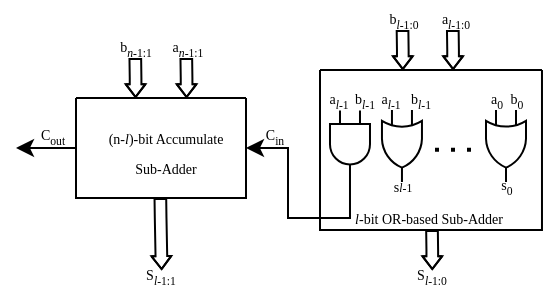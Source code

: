 <mxfile version="25.0.2">
  <diagram name="Page-1" id="gLhEkjS78GMVC5pyKy-v">
    <mxGraphModel dx="798" dy="237" grid="1" gridSize="10" guides="1" tooltips="1" connect="1" arrows="1" fold="1" page="0" pageScale="1" pageWidth="827" pageHeight="1169" background="#ffffff" math="0" shadow="0">
      <root>
        <mxCell id="0" />
        <mxCell id="1" parent="0" />
        <mxCell id="1kB6OxGuHtjADMAQv413-17" value="" style="verticalLabelPosition=bottom;shadow=0;dashed=0;align=center;html=1;verticalAlign=top;shape=mxgraph.electrical.logic_gates.logic_gate;operation=or;rotation=90;" vertex="1" parent="1">
          <mxGeometry x="54.99" y="278.03" width="35.98" height="20" as="geometry" />
        </mxCell>
        <mxCell id="1kB6OxGuHtjADMAQv413-28" style="edgeStyle=orthogonalEdgeStyle;rounded=0;orthogonalLoop=1;jettySize=auto;html=1;exitX=1;exitY=0.5;exitDx=0;exitDy=0;exitPerimeter=0;entryX=1;entryY=0.5;entryDx=0;entryDy=0;" edge="1" parent="1" source="1kB6OxGuHtjADMAQv413-18" target="1kB6OxGuHtjADMAQv413-25">
          <mxGeometry relative="1" as="geometry" />
        </mxCell>
        <mxCell id="1kB6OxGuHtjADMAQv413-18" value="" style="verticalLabelPosition=bottom;shadow=0;dashed=0;align=center;html=1;verticalAlign=top;shape=mxgraph.electrical.logic_gates.logic_gate;operation=and;rotation=90;" vertex="1" parent="1">
          <mxGeometry x="30.12" y="277.13" width="33.75" height="20" as="geometry" />
        </mxCell>
        <mxCell id="1kB6OxGuHtjADMAQv413-21" value="" style="swimlane;startSize=0;" vertex="1" parent="1">
          <mxGeometry x="32" y="250" width="110.99" height="80" as="geometry" />
        </mxCell>
        <mxCell id="1kB6OxGuHtjADMAQv413-50" value="&lt;font style=&quot;font-size: 7px;&quot; face=&quot;Times New Roman&quot;&gt;&lt;font style=&quot;&quot;&gt;b&lt;/font&gt;&lt;font style=&quot;&quot;&gt;&lt;sub&gt;&lt;i style=&quot;&quot;&gt;l&lt;/i&gt;-1&lt;/sub&gt;&lt;/font&gt;&lt;/font&gt;" style="text;html=1;align=center;verticalAlign=middle;whiteSpace=wrap;rounded=0;" vertex="1" parent="1kB6OxGuHtjADMAQv413-21">
          <mxGeometry x="42.5" y="8" width="15" height="10" as="geometry" />
        </mxCell>
        <mxCell id="1kB6OxGuHtjADMAQv413-51" value="&lt;font style=&quot;font-size: 7px;&quot; face=&quot;Times New Roman&quot;&gt;&lt;font style=&quot;&quot;&gt;a&lt;/font&gt;&lt;font style=&quot;&quot;&gt;&lt;sub&gt;&lt;i style=&quot;&quot;&gt;l&lt;/i&gt;-1&lt;/sub&gt;&lt;/font&gt;&lt;/font&gt;" style="text;html=1;align=center;verticalAlign=middle;whiteSpace=wrap;rounded=0;" vertex="1" parent="1kB6OxGuHtjADMAQv413-21">
          <mxGeometry x="27.5" y="8" width="15" height="10" as="geometry" />
        </mxCell>
        <mxCell id="1kB6OxGuHtjADMAQv413-52" value="&lt;font style=&quot;font-size: 7px;&quot; face=&quot;Times New Roman&quot;&gt;&lt;font style=&quot;&quot;&gt;b&lt;/font&gt;&lt;font style=&quot;&quot;&gt;&lt;sub&gt;&lt;i style=&quot;&quot;&gt;l&lt;/i&gt;-1&lt;/sub&gt;&lt;/font&gt;&lt;/font&gt;" style="text;html=1;align=center;verticalAlign=middle;whiteSpace=wrap;rounded=0;" vertex="1" parent="1kB6OxGuHtjADMAQv413-21">
          <mxGeometry x="14.5" y="8" width="15" height="10" as="geometry" />
        </mxCell>
        <mxCell id="1kB6OxGuHtjADMAQv413-53" value="&lt;font style=&quot;font-size: 7px;&quot; face=&quot;Times New Roman&quot;&gt;&lt;font style=&quot;&quot;&gt;a&lt;/font&gt;&lt;font style=&quot;&quot;&gt;&lt;sub&gt;&lt;i style=&quot;&quot;&gt;l&lt;/i&gt;-1&lt;/sub&gt;&lt;/font&gt;&lt;/font&gt;" style="text;html=1;align=center;verticalAlign=middle;whiteSpace=wrap;rounded=0;" vertex="1" parent="1kB6OxGuHtjADMAQv413-21">
          <mxGeometry x="1.5" y="8" width="15" height="10" as="geometry" />
        </mxCell>
        <mxCell id="1kB6OxGuHtjADMAQv413-54" value="&lt;font style=&quot;font-size: 7px;&quot; face=&quot;Times New Roman&quot;&gt;&lt;i style=&quot;&quot;&gt;l&lt;/i&gt;-bit OR-based Sub-Adder&lt;/font&gt;" style="text;html=1;align=center;verticalAlign=middle;whiteSpace=wrap;rounded=0;" vertex="1" parent="1kB6OxGuHtjADMAQv413-21">
          <mxGeometry x="12.38" y="73" width="85.25" as="geometry" />
        </mxCell>
        <mxCell id="1kB6OxGuHtjADMAQv413-68" value="" style="verticalLabelPosition=bottom;shadow=0;dashed=0;align=center;html=1;verticalAlign=top;shape=mxgraph.electrical.logic_gates.logic_gate;operation=or;rotation=90;" vertex="1" parent="1kB6OxGuHtjADMAQv413-21">
          <mxGeometry x="75.01" y="28" width="35.98" height="20" as="geometry" />
        </mxCell>
        <mxCell id="1kB6OxGuHtjADMAQv413-20" value="" style="endArrow=none;dashed=1;html=1;dashPattern=1 3;strokeWidth=2;rounded=0;" edge="1" parent="1kB6OxGuHtjADMAQv413-21">
          <mxGeometry width="50" height="50" relative="1" as="geometry">
            <mxPoint x="57.5" y="39.86" as="sourcePoint" />
            <mxPoint x="77.5" y="39.86" as="targetPoint" />
            <Array as="points">
              <mxPoint x="67.5" y="39.86" />
            </Array>
          </mxGeometry>
        </mxCell>
        <mxCell id="1kB6OxGuHtjADMAQv413-75" value="&lt;font style=&quot;font-size: 7px;&quot; face=&quot;Times New Roman&quot;&gt;&lt;font style=&quot;&quot;&gt;b&lt;sub style=&quot;&quot;&gt;0&lt;/sub&gt;&lt;/font&gt;&lt;/font&gt;" style="text;html=1;align=center;verticalAlign=middle;whiteSpace=wrap;rounded=0;" vertex="1" parent="1kB6OxGuHtjADMAQv413-21">
          <mxGeometry x="91.01" y="8" width="15" height="10" as="geometry" />
        </mxCell>
        <mxCell id="1kB6OxGuHtjADMAQv413-76" value="&lt;font style=&quot;font-size: 7px;&quot; face=&quot;Times New Roman&quot;&gt;&lt;font style=&quot;&quot;&gt;a&lt;sub&gt;0&lt;/sub&gt;&lt;/font&gt;&lt;/font&gt;" style="text;html=1;align=center;verticalAlign=middle;whiteSpace=wrap;rounded=0;" vertex="1" parent="1kB6OxGuHtjADMAQv413-21">
          <mxGeometry x="81.01" y="8" width="15" height="10" as="geometry" />
        </mxCell>
        <mxCell id="1kB6OxGuHtjADMAQv413-77" value="&lt;font style=&quot;&quot; face=&quot;Times New Roman&quot;&gt;&lt;font style=&quot;font-size: 7px;&quot;&gt;s&lt;sub style=&quot;&quot;&gt;0&lt;/sub&gt;&lt;/font&gt;&lt;/font&gt;" style="text;html=1;align=center;verticalAlign=middle;whiteSpace=wrap;rounded=0;" vertex="1" parent="1kB6OxGuHtjADMAQv413-21">
          <mxGeometry x="85.5" y="51" width="15" height="10" as="geometry" />
        </mxCell>
        <mxCell id="1kB6OxGuHtjADMAQv413-78" value="&lt;font style=&quot;&quot; face=&quot;Times New Roman&quot;&gt;&lt;font style=&quot;font-size: 7px;&quot;&gt;s&lt;/font&gt;&lt;font style=&quot;font-size: 5.833px;&quot;&gt;&lt;i&gt;l&lt;/i&gt;-1&lt;/font&gt;&lt;/font&gt;" style="text;html=1;align=center;verticalAlign=middle;whiteSpace=wrap;rounded=0;" vertex="1" parent="1kB6OxGuHtjADMAQv413-21">
          <mxGeometry x="34.0" y="52" width="15" height="10" as="geometry" />
        </mxCell>
        <mxCell id="1kB6OxGuHtjADMAQv413-62" style="edgeStyle=orthogonalEdgeStyle;rounded=0;orthogonalLoop=1;jettySize=auto;html=1;exitX=0;exitY=0.5;exitDx=0;exitDy=0;" edge="1" parent="1" source="1kB6OxGuHtjADMAQv413-25">
          <mxGeometry relative="1" as="geometry">
            <mxPoint x="-120" y="288.907" as="targetPoint" />
          </mxGeometry>
        </mxCell>
        <mxCell id="1kB6OxGuHtjADMAQv413-25" value="" style="swimlane;startSize=0;" vertex="1" parent="1">
          <mxGeometry x="-90" y="264" width="85" height="50" as="geometry" />
        </mxCell>
        <mxCell id="1kB6OxGuHtjADMAQv413-56" value="&lt;font style=&quot;font-size: 7px;&quot;&gt;&lt;span style=&quot;font-family: &amp;quot;Times New Roman&amp;quot;;&quot;&gt;(n-&lt;/span&gt;&lt;i style=&quot;font-family: &amp;quot;Times New Roman&amp;quot;;&quot;&gt;l&lt;/i&gt;&lt;span style=&quot;font-family: &amp;quot;Times New Roman&amp;quot;;&quot;&gt;)-bit Accumulate Sub-Adder&lt;/span&gt;&lt;/font&gt;" style="text;html=1;align=center;verticalAlign=middle;whiteSpace=wrap;rounded=0;" vertex="1" parent="1kB6OxGuHtjADMAQv413-25">
          <mxGeometry x="10" y="18.5" width="70" height="15" as="geometry" />
        </mxCell>
        <mxCell id="1kB6OxGuHtjADMAQv413-29" value="&lt;font face=&quot;Times New Roman&quot; style=&quot;font-size: 7px;&quot;&gt;C&lt;sub&gt;in&lt;/sub&gt;&lt;/font&gt;" style="text;html=1;align=center;verticalAlign=middle;resizable=0;points=[];autosize=1;strokeColor=none;fillColor=none;" vertex="1" parent="1">
          <mxGeometry x="-6" y="266" width="30" height="30" as="geometry" />
        </mxCell>
        <mxCell id="1kB6OxGuHtjADMAQv413-30" value="" style="shape=flexArrow;endArrow=classic;html=1;rounded=0;endWidth=3.052;endSize=1.812;width=5.833;strokeWidth=1;" edge="1" parent="1">
          <mxGeometry width="50" height="50" relative="1" as="geometry">
            <mxPoint x="-47.82" y="314" as="sourcePoint" />
            <mxPoint x="-47.18" y="350" as="targetPoint" />
            <Array as="points">
              <mxPoint x="-47.68" y="324" />
            </Array>
          </mxGeometry>
        </mxCell>
        <mxCell id="1kB6OxGuHtjADMAQv413-31" value="" style="shape=flexArrow;endArrow=classic;html=1;rounded=0;endWidth=3.052;endSize=1.812;width=5.833;strokeWidth=1;" edge="1" parent="1">
          <mxGeometry width="50" height="50" relative="1" as="geometry">
            <mxPoint x="88.0" y="330" as="sourcePoint" />
            <mxPoint x="88.14" y="350" as="targetPoint" />
            <Array as="points">
              <mxPoint x="88.14" y="340" />
            </Array>
          </mxGeometry>
        </mxCell>
        <mxCell id="1kB6OxGuHtjADMAQv413-32" value="" style="shape=flexArrow;endArrow=classic;html=1;rounded=0;endWidth=3.052;endSize=1.812;width=5.833;strokeWidth=1;" edge="1" parent="1">
          <mxGeometry width="50" height="50" relative="1" as="geometry">
            <mxPoint x="-60.35" y="244" as="sourcePoint" />
            <mxPoint x="-60.21" y="264" as="targetPoint" />
            <Array as="points">
              <mxPoint x="-60.21" y="254" />
            </Array>
          </mxGeometry>
        </mxCell>
        <mxCell id="1kB6OxGuHtjADMAQv413-33" value="" style="shape=flexArrow;endArrow=classic;html=1;rounded=0;endWidth=3.052;endSize=1.812;width=5.833;strokeWidth=1;" edge="1" parent="1">
          <mxGeometry width="50" height="50" relative="1" as="geometry">
            <mxPoint x="-34.85" y="244" as="sourcePoint" />
            <mxPoint x="-34.71" y="264" as="targetPoint" />
            <Array as="points">
              <mxPoint x="-34.71" y="254" />
            </Array>
          </mxGeometry>
        </mxCell>
        <mxCell id="1kB6OxGuHtjADMAQv413-35" value="" style="shape=flexArrow;endArrow=classic;html=1;rounded=0;endWidth=3.052;endSize=1.812;width=5.833;strokeWidth=1;" edge="1" parent="1">
          <mxGeometry width="50" height="50" relative="1" as="geometry">
            <mxPoint x="73.26" y="230" as="sourcePoint" />
            <mxPoint x="73.4" y="250" as="targetPoint" />
            <Array as="points">
              <mxPoint x="73.4" y="240" />
            </Array>
          </mxGeometry>
        </mxCell>
        <mxCell id="1kB6OxGuHtjADMAQv413-36" value="" style="shape=flexArrow;endArrow=classic;html=1;rounded=0;endWidth=3.052;endSize=1.812;width=5.833;strokeWidth=1;" edge="1" parent="1">
          <mxGeometry width="50" height="50" relative="1" as="geometry">
            <mxPoint x="98.4" y="230" as="sourcePoint" />
            <mxPoint x="98.54" y="250" as="targetPoint" />
            <Array as="points">
              <mxPoint x="98.54" y="240" />
            </Array>
          </mxGeometry>
        </mxCell>
        <mxCell id="1kB6OxGuHtjADMAQv413-59" value="&lt;font face=&quot;Times New Roman&quot; style=&quot;font-size: 7px;&quot;&gt;C&lt;sub&gt;out&lt;/sub&gt;&lt;/font&gt;" style="text;html=1;align=center;verticalAlign=middle;resizable=0;points=[];autosize=1;strokeColor=none;fillColor=none;" vertex="1" parent="1">
          <mxGeometry x="-122" y="266" width="40" height="30" as="geometry" />
        </mxCell>
        <mxCell id="1kB6OxGuHtjADMAQv413-63" value="&lt;font style=&quot;font-size: 7px;&quot; face=&quot;Times New Roman&quot;&gt;&lt;font style=&quot;&quot;&gt;S&lt;/font&gt;&lt;font style=&quot;&quot;&gt;&lt;sub&gt;&lt;i style=&quot;&quot;&gt;l&lt;/i&gt;-1:0&lt;/sub&gt;&lt;/font&gt;&lt;/font&gt;" style="text;html=1;align=center;verticalAlign=middle;whiteSpace=wrap;rounded=0;" vertex="1" parent="1">
          <mxGeometry x="77.75" y="346" width="19.5" height="10" as="geometry" />
        </mxCell>
        <mxCell id="1kB6OxGuHtjADMAQv413-64" value="&lt;font style=&quot;font-size: 7px;&quot; face=&quot;Times New Roman&quot;&gt;&lt;font style=&quot;&quot;&gt;S&lt;/font&gt;&lt;font style=&quot;&quot;&gt;&lt;sub&gt;&lt;i style=&quot;&quot;&gt;l&lt;/i&gt;-1:1&lt;/sub&gt;&lt;/font&gt;&lt;/font&gt;" style="text;html=1;align=center;verticalAlign=middle;whiteSpace=wrap;rounded=0;" vertex="1" parent="1">
          <mxGeometry x="-60" y="346" width="25" height="10" as="geometry" />
        </mxCell>
        <mxCell id="1kB6OxGuHtjADMAQv413-66" value="&lt;font style=&quot;font-size: 7px;&quot; face=&quot;Times New Roman&quot;&gt;&lt;font style=&quot;&quot;&gt;b&lt;/font&gt;&lt;font style=&quot;&quot;&gt;&lt;sub&gt;&lt;i style=&quot;&quot;&gt;n&lt;/i&gt;-1:1&lt;/sub&gt;&lt;/font&gt;&lt;/font&gt;" style="text;html=1;align=center;verticalAlign=middle;whiteSpace=wrap;rounded=0;" vertex="1" parent="1">
          <mxGeometry x="-70" y="232" width="20" height="10" as="geometry" />
        </mxCell>
        <mxCell id="1kB6OxGuHtjADMAQv413-72" value="&lt;font style=&quot;font-size: 7px;&quot; face=&quot;Times New Roman&quot;&gt;&lt;font style=&quot;&quot;&gt;a&lt;/font&gt;&lt;font style=&quot;&quot;&gt;&lt;sub&gt;&lt;i style=&quot;&quot;&gt;n&lt;/i&gt;-1:1&lt;/sub&gt;&lt;/font&gt;&lt;/font&gt;" style="text;html=1;align=center;verticalAlign=middle;whiteSpace=wrap;rounded=0;" vertex="1" parent="1">
          <mxGeometry x="-44" y="232" width="20" height="10" as="geometry" />
        </mxCell>
        <mxCell id="1kB6OxGuHtjADMAQv413-73" value="&lt;font style=&quot;font-size: 7px;&quot; face=&quot;Times New Roman&quot;&gt;&lt;font style=&quot;&quot;&gt;b&lt;/font&gt;&lt;font style=&quot;&quot;&gt;&lt;sub&gt;&lt;i style=&quot;&quot;&gt;l&lt;/i&gt;-1:0&lt;/sub&gt;&lt;/font&gt;&lt;/font&gt;" style="text;html=1;align=center;verticalAlign=middle;whiteSpace=wrap;rounded=0;" vertex="1" parent="1">
          <mxGeometry x="63.87" y="218" width="20" height="10" as="geometry" />
        </mxCell>
        <mxCell id="1kB6OxGuHtjADMAQv413-74" value="&lt;font style=&quot;font-size: 7px;&quot; face=&quot;Times New Roman&quot;&gt;&lt;font style=&quot;&quot;&gt;a&lt;/font&gt;&lt;font style=&quot;&quot;&gt;&lt;sub&gt;&lt;i style=&quot;&quot;&gt;l&lt;/i&gt;-1:0&lt;/sub&gt;&lt;/font&gt;&lt;/font&gt;" style="text;html=1;align=center;verticalAlign=middle;whiteSpace=wrap;rounded=0;" vertex="1" parent="1">
          <mxGeometry x="89.87" y="218" width="20" height="10" as="geometry" />
        </mxCell>
      </root>
    </mxGraphModel>
  </diagram>
</mxfile>
